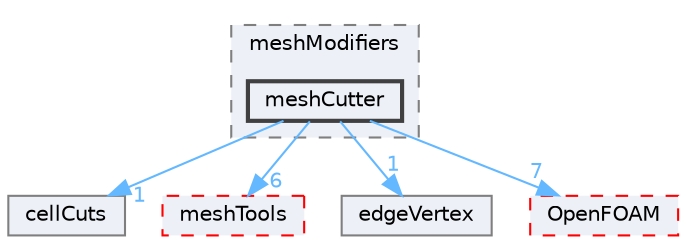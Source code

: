 digraph "src/dynamicMesh/meshCut/meshModifiers/meshCutter"
{
 // LATEX_PDF_SIZE
  bgcolor="transparent";
  edge [fontname=Helvetica,fontsize=10,labelfontname=Helvetica,labelfontsize=10];
  node [fontname=Helvetica,fontsize=10,shape=box,height=0.2,width=0.4];
  compound=true
  subgraph clusterdir_28c6b72d780d2d853657566258f1fb88 {
    graph [ bgcolor="#edf0f7", pencolor="grey50", label="meshModifiers", fontname=Helvetica,fontsize=10 style="filled,dashed", URL="dir_28c6b72d780d2d853657566258f1fb88.html",tooltip=""]
  dir_2ee666574faba9185f4fb850afecea98 [label="meshCutter", fillcolor="#edf0f7", color="grey25", style="filled,bold", URL="dir_2ee666574faba9185f4fb850afecea98.html",tooltip=""];
  }
  dir_2184631b10728395c280b9d834649092 [label="cellCuts", fillcolor="#edf0f7", color="grey50", style="filled", URL="dir_2184631b10728395c280b9d834649092.html",tooltip=""];
  dir_ae30ad0bef50cf391b24c614251bb9fd [label="meshTools", fillcolor="#edf0f7", color="red", style="filled,dashed", URL="dir_ae30ad0bef50cf391b24c614251bb9fd.html",tooltip=""];
  dir_bf6b8f75389c5096510d5e68423b9ccd [label="edgeVertex", fillcolor="#edf0f7", color="grey50", style="filled", URL="dir_bf6b8f75389c5096510d5e68423b9ccd.html",tooltip=""];
  dir_c5473ff19b20e6ec4dfe5c310b3778a8 [label="OpenFOAM", fillcolor="#edf0f7", color="red", style="filled,dashed", URL="dir_c5473ff19b20e6ec4dfe5c310b3778a8.html",tooltip=""];
  dir_2ee666574faba9185f4fb850afecea98->dir_2184631b10728395c280b9d834649092 [headlabel="1", labeldistance=1.5 headhref="dir_002363_000417.html" href="dir_002363_000417.html" color="steelblue1" fontcolor="steelblue1"];
  dir_2ee666574faba9185f4fb850afecea98->dir_ae30ad0bef50cf391b24c614251bb9fd [headlabel="6", labeldistance=1.5 headhref="dir_002363_002382.html" href="dir_002363_002382.html" color="steelblue1" fontcolor="steelblue1"];
  dir_2ee666574faba9185f4fb850afecea98->dir_bf6b8f75389c5096510d5e68423b9ccd [headlabel="1", labeldistance=1.5 headhref="dir_002363_001116.html" href="dir_002363_001116.html" color="steelblue1" fontcolor="steelblue1"];
  dir_2ee666574faba9185f4fb850afecea98->dir_c5473ff19b20e6ec4dfe5c310b3778a8 [headlabel="7", labeldistance=1.5 headhref="dir_002363_002695.html" href="dir_002363_002695.html" color="steelblue1" fontcolor="steelblue1"];
}
